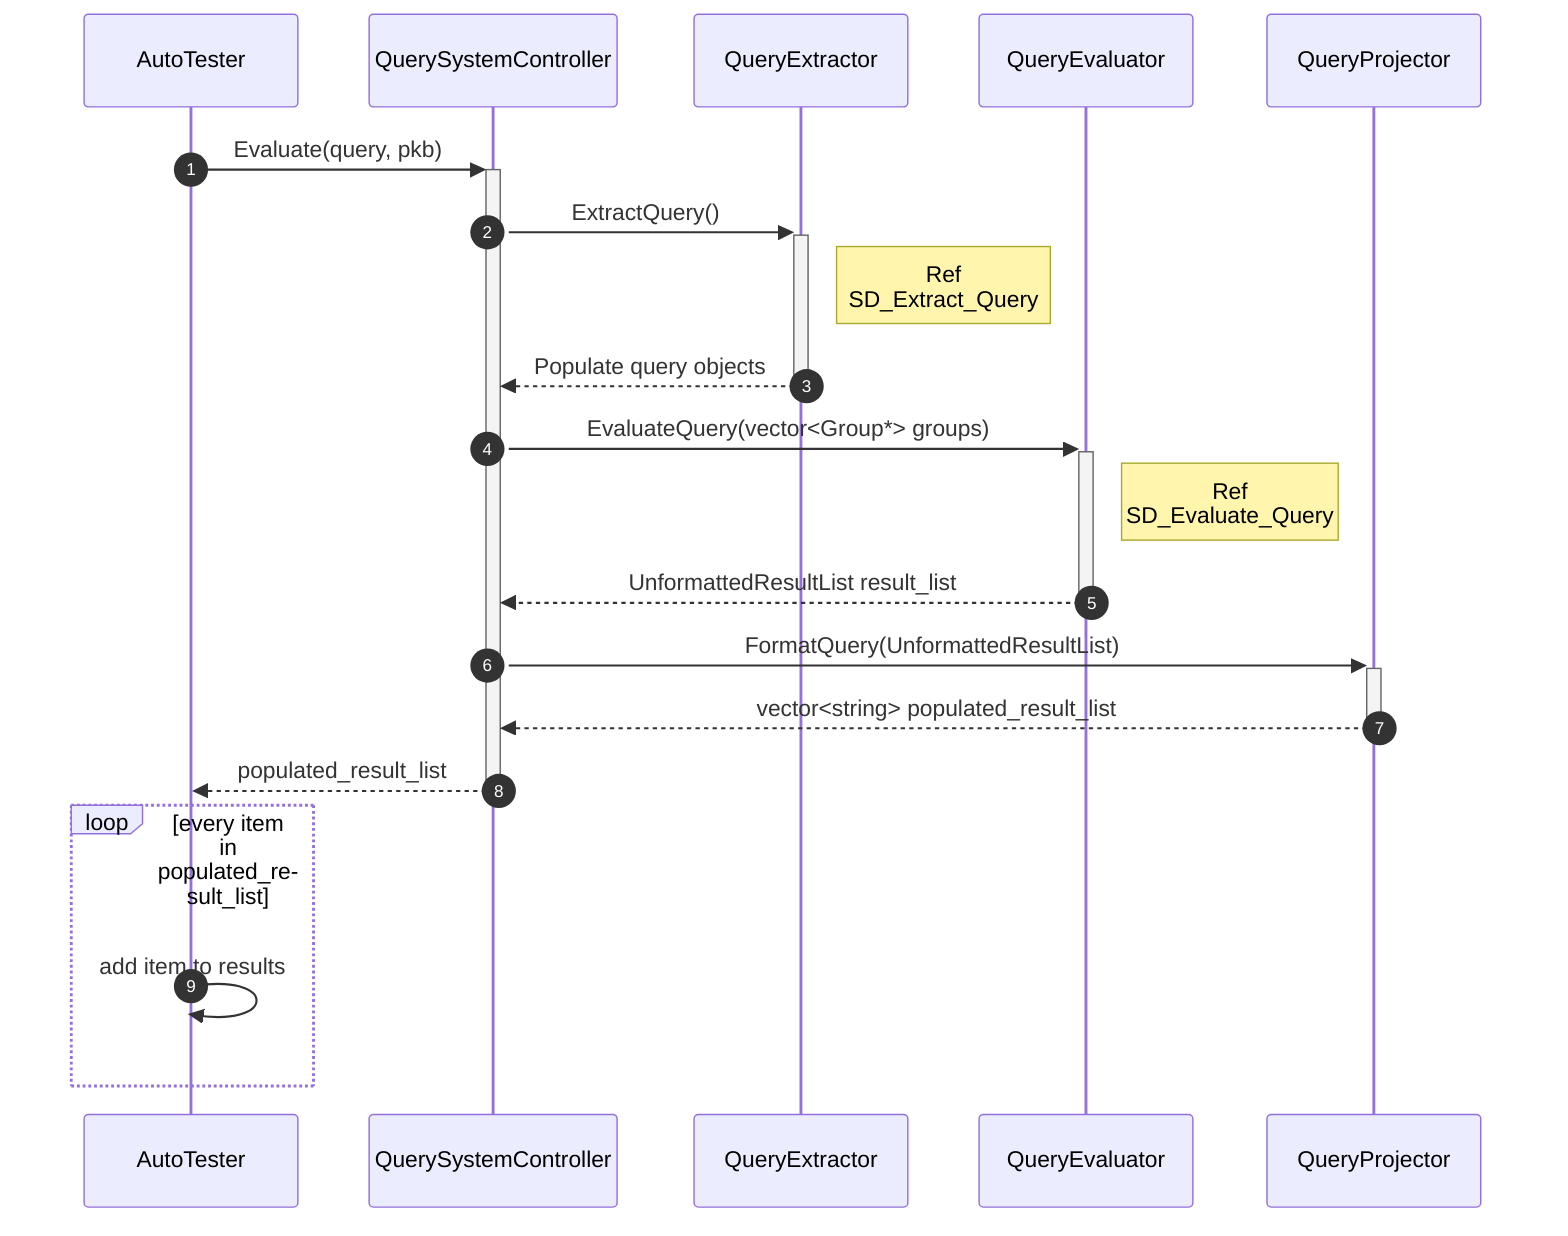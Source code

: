 sequenceDiagram
    autonumber
    participant AutoTester
    participant QuerySystemController
    participant QueryExtractor
    participant QueryEvaluator
    participant QueryProjector

    %% This sd is for per query (PQL statement) basis.
    AutoTester ->>+ QuerySystemController: Evaluate(query, pkb)
    QuerySystemController ->>+ QueryExtractor: ExtractQuery()
    Note right of QueryExtractor: Ref <br/> SD_Extract_Query
    QueryExtractor-->>-QuerySystemController: Populate query objects
    QuerySystemController->>+QueryEvaluator: EvaluateQuery(vector<Group*> groups)
    Note right of QueryEvaluator: Ref <br/> SD_Evaluate_Query
    QueryEvaluator-->>-QuerySystemController: UnformattedResultList result_list
    QuerySystemController->>+QueryProjector: FormatQuery(UnformattedResultList)
    QueryProjector-->>-QuerySystemController: vector<string> populated_result_list
    QuerySystemController-->>-AutoTester: populated_result_list
    loop every item in populated_result_list
        AutoTester->>AutoTester: add item to results
    end